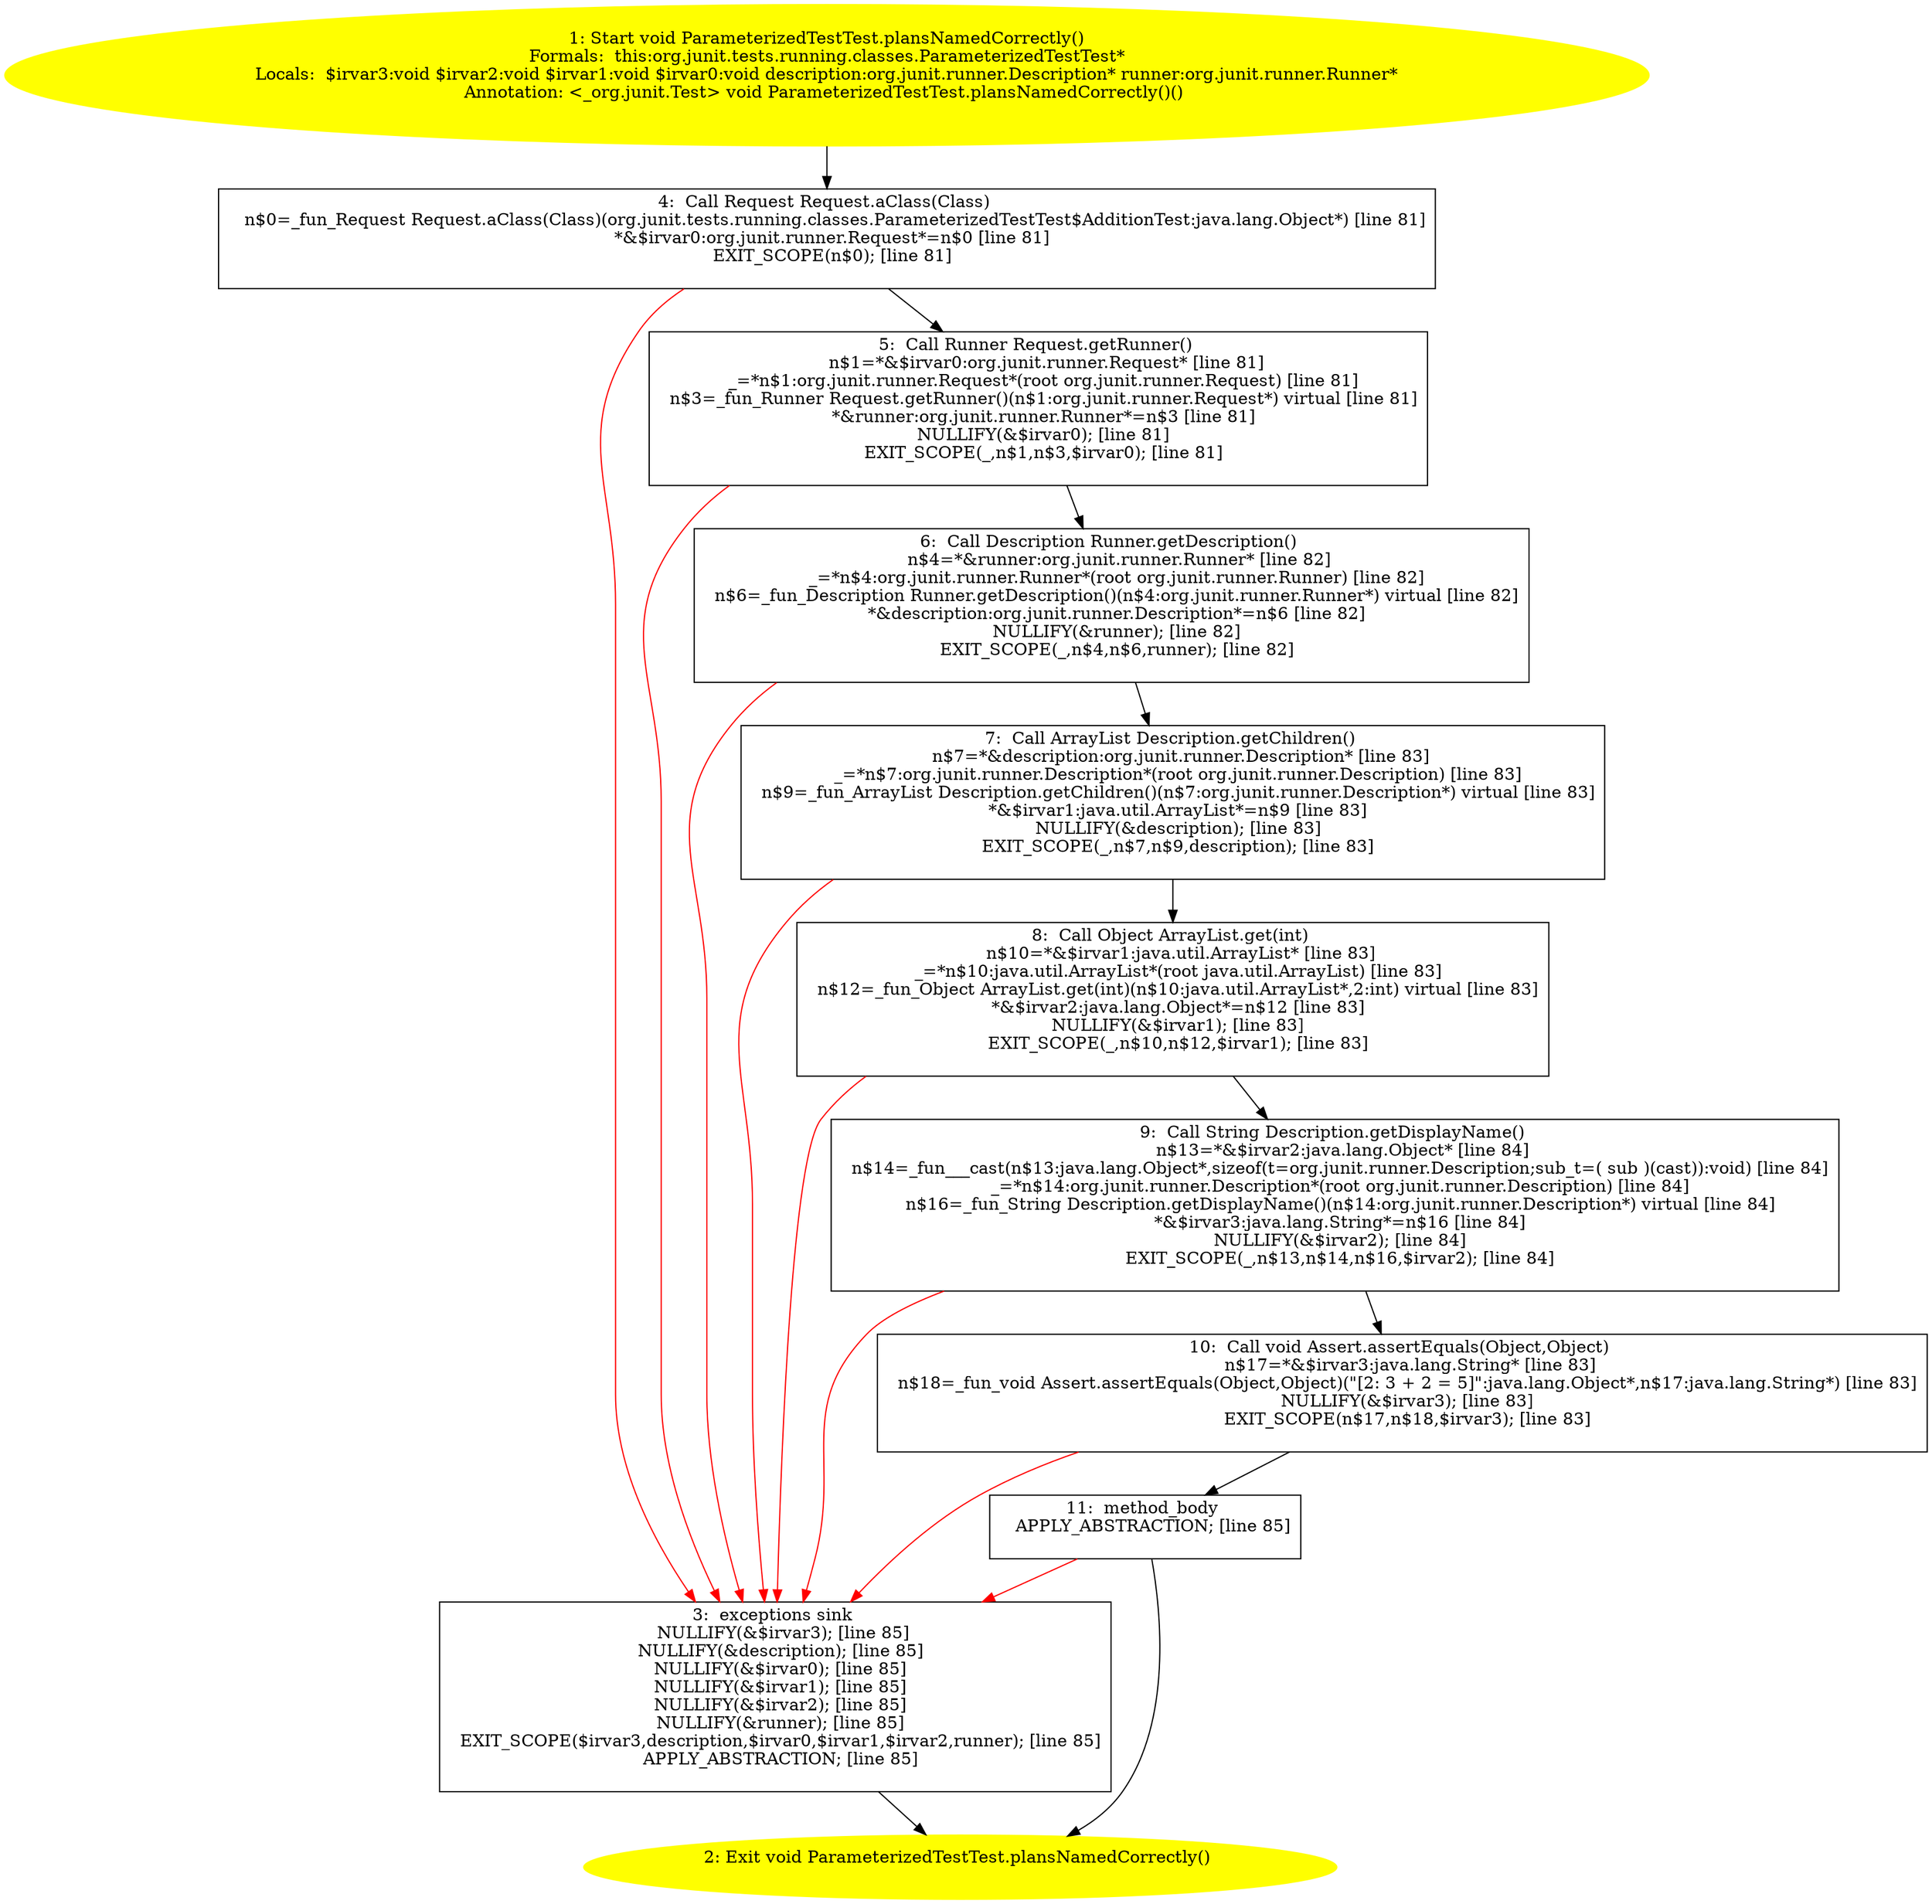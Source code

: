 /* @generated */
digraph cfg {
"org.junit.tests.running.classes.ParameterizedTestTest.plansNamedCorrectly():void.47293c18e049279f5951d0518c98581c_1" [label="1: Start void ParameterizedTestTest.plansNamedCorrectly()\nFormals:  this:org.junit.tests.running.classes.ParameterizedTestTest*\nLocals:  $irvar3:void $irvar2:void $irvar1:void $irvar0:void description:org.junit.runner.Description* runner:org.junit.runner.Runner*\nAnnotation: <_org.junit.Test> void ParameterizedTestTest.plansNamedCorrectly()() \n  " color=yellow style=filled]
	

	 "org.junit.tests.running.classes.ParameterizedTestTest.plansNamedCorrectly():void.47293c18e049279f5951d0518c98581c_1" -> "org.junit.tests.running.classes.ParameterizedTestTest.plansNamedCorrectly():void.47293c18e049279f5951d0518c98581c_4" ;
"org.junit.tests.running.classes.ParameterizedTestTest.plansNamedCorrectly():void.47293c18e049279f5951d0518c98581c_2" [label="2: Exit void ParameterizedTestTest.plansNamedCorrectly() \n  " color=yellow style=filled]
	

"org.junit.tests.running.classes.ParameterizedTestTest.plansNamedCorrectly():void.47293c18e049279f5951d0518c98581c_3" [label="3:  exceptions sink \n   NULLIFY(&$irvar3); [line 85]\n  NULLIFY(&description); [line 85]\n  NULLIFY(&$irvar0); [line 85]\n  NULLIFY(&$irvar1); [line 85]\n  NULLIFY(&$irvar2); [line 85]\n  NULLIFY(&runner); [line 85]\n  EXIT_SCOPE($irvar3,description,$irvar0,$irvar1,$irvar2,runner); [line 85]\n  APPLY_ABSTRACTION; [line 85]\n " shape="box"]
	

	 "org.junit.tests.running.classes.ParameterizedTestTest.plansNamedCorrectly():void.47293c18e049279f5951d0518c98581c_3" -> "org.junit.tests.running.classes.ParameterizedTestTest.plansNamedCorrectly():void.47293c18e049279f5951d0518c98581c_2" ;
"org.junit.tests.running.classes.ParameterizedTestTest.plansNamedCorrectly():void.47293c18e049279f5951d0518c98581c_4" [label="4:  Call Request Request.aClass(Class) \n   n$0=_fun_Request Request.aClass(Class)(org.junit.tests.running.classes.ParameterizedTestTest$AdditionTest:java.lang.Object*) [line 81]\n  *&$irvar0:org.junit.runner.Request*=n$0 [line 81]\n  EXIT_SCOPE(n$0); [line 81]\n " shape="box"]
	

	 "org.junit.tests.running.classes.ParameterizedTestTest.plansNamedCorrectly():void.47293c18e049279f5951d0518c98581c_4" -> "org.junit.tests.running.classes.ParameterizedTestTest.plansNamedCorrectly():void.47293c18e049279f5951d0518c98581c_5" ;
	 "org.junit.tests.running.classes.ParameterizedTestTest.plansNamedCorrectly():void.47293c18e049279f5951d0518c98581c_4" -> "org.junit.tests.running.classes.ParameterizedTestTest.plansNamedCorrectly():void.47293c18e049279f5951d0518c98581c_3" [color="red" ];
"org.junit.tests.running.classes.ParameterizedTestTest.plansNamedCorrectly():void.47293c18e049279f5951d0518c98581c_5" [label="5:  Call Runner Request.getRunner() \n   n$1=*&$irvar0:org.junit.runner.Request* [line 81]\n  _=*n$1:org.junit.runner.Request*(root org.junit.runner.Request) [line 81]\n  n$3=_fun_Runner Request.getRunner()(n$1:org.junit.runner.Request*) virtual [line 81]\n  *&runner:org.junit.runner.Runner*=n$3 [line 81]\n  NULLIFY(&$irvar0); [line 81]\n  EXIT_SCOPE(_,n$1,n$3,$irvar0); [line 81]\n " shape="box"]
	

	 "org.junit.tests.running.classes.ParameterizedTestTest.plansNamedCorrectly():void.47293c18e049279f5951d0518c98581c_5" -> "org.junit.tests.running.classes.ParameterizedTestTest.plansNamedCorrectly():void.47293c18e049279f5951d0518c98581c_6" ;
	 "org.junit.tests.running.classes.ParameterizedTestTest.plansNamedCorrectly():void.47293c18e049279f5951d0518c98581c_5" -> "org.junit.tests.running.classes.ParameterizedTestTest.plansNamedCorrectly():void.47293c18e049279f5951d0518c98581c_3" [color="red" ];
"org.junit.tests.running.classes.ParameterizedTestTest.plansNamedCorrectly():void.47293c18e049279f5951d0518c98581c_6" [label="6:  Call Description Runner.getDescription() \n   n$4=*&runner:org.junit.runner.Runner* [line 82]\n  _=*n$4:org.junit.runner.Runner*(root org.junit.runner.Runner) [line 82]\n  n$6=_fun_Description Runner.getDescription()(n$4:org.junit.runner.Runner*) virtual [line 82]\n  *&description:org.junit.runner.Description*=n$6 [line 82]\n  NULLIFY(&runner); [line 82]\n  EXIT_SCOPE(_,n$4,n$6,runner); [line 82]\n " shape="box"]
	

	 "org.junit.tests.running.classes.ParameterizedTestTest.plansNamedCorrectly():void.47293c18e049279f5951d0518c98581c_6" -> "org.junit.tests.running.classes.ParameterizedTestTest.plansNamedCorrectly():void.47293c18e049279f5951d0518c98581c_7" ;
	 "org.junit.tests.running.classes.ParameterizedTestTest.plansNamedCorrectly():void.47293c18e049279f5951d0518c98581c_6" -> "org.junit.tests.running.classes.ParameterizedTestTest.plansNamedCorrectly():void.47293c18e049279f5951d0518c98581c_3" [color="red" ];
"org.junit.tests.running.classes.ParameterizedTestTest.plansNamedCorrectly():void.47293c18e049279f5951d0518c98581c_7" [label="7:  Call ArrayList Description.getChildren() \n   n$7=*&description:org.junit.runner.Description* [line 83]\n  _=*n$7:org.junit.runner.Description*(root org.junit.runner.Description) [line 83]\n  n$9=_fun_ArrayList Description.getChildren()(n$7:org.junit.runner.Description*) virtual [line 83]\n  *&$irvar1:java.util.ArrayList*=n$9 [line 83]\n  NULLIFY(&description); [line 83]\n  EXIT_SCOPE(_,n$7,n$9,description); [line 83]\n " shape="box"]
	

	 "org.junit.tests.running.classes.ParameterizedTestTest.plansNamedCorrectly():void.47293c18e049279f5951d0518c98581c_7" -> "org.junit.tests.running.classes.ParameterizedTestTest.plansNamedCorrectly():void.47293c18e049279f5951d0518c98581c_8" ;
	 "org.junit.tests.running.classes.ParameterizedTestTest.plansNamedCorrectly():void.47293c18e049279f5951d0518c98581c_7" -> "org.junit.tests.running.classes.ParameterizedTestTest.plansNamedCorrectly():void.47293c18e049279f5951d0518c98581c_3" [color="red" ];
"org.junit.tests.running.classes.ParameterizedTestTest.plansNamedCorrectly():void.47293c18e049279f5951d0518c98581c_8" [label="8:  Call Object ArrayList.get(int) \n   n$10=*&$irvar1:java.util.ArrayList* [line 83]\n  _=*n$10:java.util.ArrayList*(root java.util.ArrayList) [line 83]\n  n$12=_fun_Object ArrayList.get(int)(n$10:java.util.ArrayList*,2:int) virtual [line 83]\n  *&$irvar2:java.lang.Object*=n$12 [line 83]\n  NULLIFY(&$irvar1); [line 83]\n  EXIT_SCOPE(_,n$10,n$12,$irvar1); [line 83]\n " shape="box"]
	

	 "org.junit.tests.running.classes.ParameterizedTestTest.plansNamedCorrectly():void.47293c18e049279f5951d0518c98581c_8" -> "org.junit.tests.running.classes.ParameterizedTestTest.plansNamedCorrectly():void.47293c18e049279f5951d0518c98581c_9" ;
	 "org.junit.tests.running.classes.ParameterizedTestTest.plansNamedCorrectly():void.47293c18e049279f5951d0518c98581c_8" -> "org.junit.tests.running.classes.ParameterizedTestTest.plansNamedCorrectly():void.47293c18e049279f5951d0518c98581c_3" [color="red" ];
"org.junit.tests.running.classes.ParameterizedTestTest.plansNamedCorrectly():void.47293c18e049279f5951d0518c98581c_9" [label="9:  Call String Description.getDisplayName() \n   n$13=*&$irvar2:java.lang.Object* [line 84]\n  n$14=_fun___cast(n$13:java.lang.Object*,sizeof(t=org.junit.runner.Description;sub_t=( sub )(cast)):void) [line 84]\n  _=*n$14:org.junit.runner.Description*(root org.junit.runner.Description) [line 84]\n  n$16=_fun_String Description.getDisplayName()(n$14:org.junit.runner.Description*) virtual [line 84]\n  *&$irvar3:java.lang.String*=n$16 [line 84]\n  NULLIFY(&$irvar2); [line 84]\n  EXIT_SCOPE(_,n$13,n$14,n$16,$irvar2); [line 84]\n " shape="box"]
	

	 "org.junit.tests.running.classes.ParameterizedTestTest.plansNamedCorrectly():void.47293c18e049279f5951d0518c98581c_9" -> "org.junit.tests.running.classes.ParameterizedTestTest.plansNamedCorrectly():void.47293c18e049279f5951d0518c98581c_10" ;
	 "org.junit.tests.running.classes.ParameterizedTestTest.plansNamedCorrectly():void.47293c18e049279f5951d0518c98581c_9" -> "org.junit.tests.running.classes.ParameterizedTestTest.plansNamedCorrectly():void.47293c18e049279f5951d0518c98581c_3" [color="red" ];
"org.junit.tests.running.classes.ParameterizedTestTest.plansNamedCorrectly():void.47293c18e049279f5951d0518c98581c_10" [label="10:  Call void Assert.assertEquals(Object,Object) \n   n$17=*&$irvar3:java.lang.String* [line 83]\n  n$18=_fun_void Assert.assertEquals(Object,Object)(\"[2: 3 + 2 = 5]\":java.lang.Object*,n$17:java.lang.String*) [line 83]\n  NULLIFY(&$irvar3); [line 83]\n  EXIT_SCOPE(n$17,n$18,$irvar3); [line 83]\n " shape="box"]
	

	 "org.junit.tests.running.classes.ParameterizedTestTest.plansNamedCorrectly():void.47293c18e049279f5951d0518c98581c_10" -> "org.junit.tests.running.classes.ParameterizedTestTest.plansNamedCorrectly():void.47293c18e049279f5951d0518c98581c_11" ;
	 "org.junit.tests.running.classes.ParameterizedTestTest.plansNamedCorrectly():void.47293c18e049279f5951d0518c98581c_10" -> "org.junit.tests.running.classes.ParameterizedTestTest.plansNamedCorrectly():void.47293c18e049279f5951d0518c98581c_3" [color="red" ];
"org.junit.tests.running.classes.ParameterizedTestTest.plansNamedCorrectly():void.47293c18e049279f5951d0518c98581c_11" [label="11:  method_body \n   APPLY_ABSTRACTION; [line 85]\n " shape="box"]
	

	 "org.junit.tests.running.classes.ParameterizedTestTest.plansNamedCorrectly():void.47293c18e049279f5951d0518c98581c_11" -> "org.junit.tests.running.classes.ParameterizedTestTest.plansNamedCorrectly():void.47293c18e049279f5951d0518c98581c_2" ;
	 "org.junit.tests.running.classes.ParameterizedTestTest.plansNamedCorrectly():void.47293c18e049279f5951d0518c98581c_11" -> "org.junit.tests.running.classes.ParameterizedTestTest.plansNamedCorrectly():void.47293c18e049279f5951d0518c98581c_3" [color="red" ];
}
